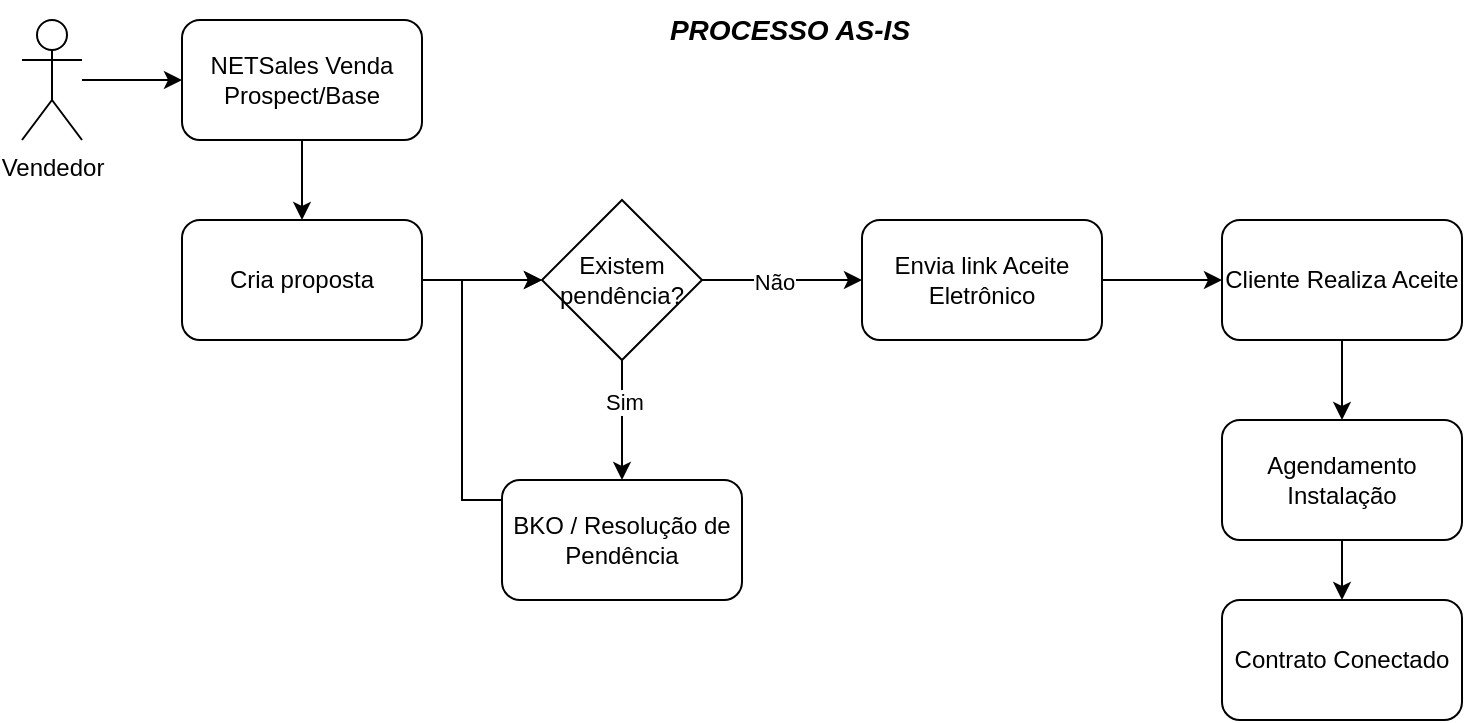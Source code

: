 <mxfile version="28.1.1" pages="2">
  <diagram name="AS-IS v1" id="zc7PA5ZO6FHHFADDSbGH">
    <mxGraphModel dx="946" dy="597" grid="1" gridSize="10" guides="1" tooltips="1" connect="1" arrows="1" fold="1" page="1" pageScale="1" pageWidth="827" pageHeight="1169" math="0" shadow="0">
      <root>
        <mxCell id="0" />
        <mxCell id="1" parent="0" />
        <mxCell id="cbqMdGAvc21Q7KIpxvI8-16" style="edgeStyle=orthogonalEdgeStyle;rounded=0;orthogonalLoop=1;jettySize=auto;html=1;entryX=0;entryY=0.5;entryDx=0;entryDy=0;" edge="1" parent="1" source="cbqMdGAvc21Q7KIpxvI8-1" target="cbqMdGAvc21Q7KIpxvI8-2">
          <mxGeometry relative="1" as="geometry" />
        </mxCell>
        <mxCell id="cbqMdGAvc21Q7KIpxvI8-1" value="Vendedor" style="shape=umlActor;verticalLabelPosition=bottom;verticalAlign=top;html=1;outlineConnect=0;" vertex="1" parent="1">
          <mxGeometry x="30" y="20" width="30" height="60" as="geometry" />
        </mxCell>
        <mxCell id="cbqMdGAvc21Q7KIpxvI8-6" style="edgeStyle=orthogonalEdgeStyle;rounded=0;orthogonalLoop=1;jettySize=auto;html=1;entryX=0;entryY=0.5;entryDx=0;entryDy=0;" edge="1" parent="1" source="cbqMdGAvc21Q7KIpxvI8-22" target="cbqMdGAvc21Q7KIpxvI8-5">
          <mxGeometry relative="1" as="geometry" />
        </mxCell>
        <mxCell id="cbqMdGAvc21Q7KIpxvI8-23" style="edgeStyle=orthogonalEdgeStyle;rounded=0;orthogonalLoop=1;jettySize=auto;html=1;entryX=0.5;entryY=0;entryDx=0;entryDy=0;" edge="1" parent="1" source="cbqMdGAvc21Q7KIpxvI8-2" target="cbqMdGAvc21Q7KIpxvI8-22">
          <mxGeometry relative="1" as="geometry" />
        </mxCell>
        <mxCell id="cbqMdGAvc21Q7KIpxvI8-2" value="NETSales Venda Prospect/Base" style="rounded=1;whiteSpace=wrap;html=1;" vertex="1" parent="1">
          <mxGeometry x="110" y="20" width="120" height="60" as="geometry" />
        </mxCell>
        <mxCell id="cbqMdGAvc21Q7KIpxvI8-8" style="edgeStyle=orthogonalEdgeStyle;rounded=0;orthogonalLoop=1;jettySize=auto;html=1;entryX=0.5;entryY=0;entryDx=0;entryDy=0;" edge="1" parent="1" source="cbqMdGAvc21Q7KIpxvI8-5" target="cbqMdGAvc21Q7KIpxvI8-7">
          <mxGeometry relative="1" as="geometry" />
        </mxCell>
        <mxCell id="cbqMdGAvc21Q7KIpxvI8-9" value="Sim" style="edgeLabel;html=1;align=center;verticalAlign=middle;resizable=0;points=[];" vertex="1" connectable="0" parent="cbqMdGAvc21Q7KIpxvI8-8">
          <mxGeometry x="-0.3" y="1" relative="1" as="geometry">
            <mxPoint as="offset" />
          </mxGeometry>
        </mxCell>
        <mxCell id="cbqMdGAvc21Q7KIpxvI8-12" style="edgeStyle=orthogonalEdgeStyle;rounded=0;orthogonalLoop=1;jettySize=auto;html=1;entryX=0;entryY=0.5;entryDx=0;entryDy=0;" edge="1" parent="1" source="cbqMdGAvc21Q7KIpxvI8-5" target="cbqMdGAvc21Q7KIpxvI8-11">
          <mxGeometry relative="1" as="geometry" />
        </mxCell>
        <mxCell id="cbqMdGAvc21Q7KIpxvI8-13" value="Não" style="edgeLabel;html=1;align=center;verticalAlign=middle;resizable=0;points=[];" vertex="1" connectable="0" parent="cbqMdGAvc21Q7KIpxvI8-12">
          <mxGeometry x="-0.114" y="-1" relative="1" as="geometry">
            <mxPoint as="offset" />
          </mxGeometry>
        </mxCell>
        <mxCell id="cbqMdGAvc21Q7KIpxvI8-5" value="Existem pendência?" style="rhombus;whiteSpace=wrap;html=1;" vertex="1" parent="1">
          <mxGeometry x="290" y="110" width="80" height="80" as="geometry" />
        </mxCell>
        <mxCell id="cbqMdGAvc21Q7KIpxvI8-10" style="edgeStyle=orthogonalEdgeStyle;rounded=0;orthogonalLoop=1;jettySize=auto;html=1;entryX=0;entryY=0.5;entryDx=0;entryDy=0;" edge="1" parent="1" source="cbqMdGAvc21Q7KIpxvI8-7" target="cbqMdGAvc21Q7KIpxvI8-5">
          <mxGeometry relative="1" as="geometry">
            <Array as="points">
              <mxPoint x="250" y="260" />
              <mxPoint x="250" y="150" />
            </Array>
          </mxGeometry>
        </mxCell>
        <mxCell id="cbqMdGAvc21Q7KIpxvI8-7" value="BKO / Resolução de Pendência" style="rounded=1;whiteSpace=wrap;html=1;" vertex="1" parent="1">
          <mxGeometry x="270" y="250" width="120" height="60" as="geometry" />
        </mxCell>
        <mxCell id="cbqMdGAvc21Q7KIpxvI8-15" value="" style="edgeStyle=orthogonalEdgeStyle;rounded=0;orthogonalLoop=1;jettySize=auto;html=1;" edge="1" parent="1" source="cbqMdGAvc21Q7KIpxvI8-11" target="cbqMdGAvc21Q7KIpxvI8-14">
          <mxGeometry relative="1" as="geometry" />
        </mxCell>
        <mxCell id="cbqMdGAvc21Q7KIpxvI8-11" value="Envia link Aceite Eletrônico" style="rounded=1;whiteSpace=wrap;html=1;" vertex="1" parent="1">
          <mxGeometry x="450" y="120" width="120" height="60" as="geometry" />
        </mxCell>
        <mxCell id="cbqMdGAvc21Q7KIpxvI8-18" value="" style="edgeStyle=orthogonalEdgeStyle;rounded=0;orthogonalLoop=1;jettySize=auto;html=1;" edge="1" parent="1" source="cbqMdGAvc21Q7KIpxvI8-14" target="cbqMdGAvc21Q7KIpxvI8-17">
          <mxGeometry relative="1" as="geometry" />
        </mxCell>
        <mxCell id="cbqMdGAvc21Q7KIpxvI8-14" value="Cliente Realiza Aceite" style="whiteSpace=wrap;html=1;rounded=1;" vertex="1" parent="1">
          <mxGeometry x="630" y="120" width="120" height="60" as="geometry" />
        </mxCell>
        <mxCell id="cbqMdGAvc21Q7KIpxvI8-20" value="" style="edgeStyle=orthogonalEdgeStyle;rounded=0;orthogonalLoop=1;jettySize=auto;html=1;" edge="1" parent="1" source="cbqMdGAvc21Q7KIpxvI8-17" target="cbqMdGAvc21Q7KIpxvI8-19">
          <mxGeometry relative="1" as="geometry" />
        </mxCell>
        <mxCell id="cbqMdGAvc21Q7KIpxvI8-17" value="Agendamento Instalação" style="whiteSpace=wrap;html=1;rounded=1;" vertex="1" parent="1">
          <mxGeometry x="630" y="220" width="120" height="60" as="geometry" />
        </mxCell>
        <mxCell id="cbqMdGAvc21Q7KIpxvI8-19" value="Contrato Conectado" style="whiteSpace=wrap;html=1;rounded=1;" vertex="1" parent="1">
          <mxGeometry x="630" y="310" width="120" height="60" as="geometry" />
        </mxCell>
        <mxCell id="cbqMdGAvc21Q7KIpxvI8-21" value="PROCESSO AS-IS" style="text;html=1;align=center;verticalAlign=middle;whiteSpace=wrap;rounded=0;fontStyle=3;fontSize=14;" vertex="1" parent="1">
          <mxGeometry x="219" y="10" width="390" height="30" as="geometry" />
        </mxCell>
        <mxCell id="cbqMdGAvc21Q7KIpxvI8-22" value="Cria proposta" style="rounded=1;whiteSpace=wrap;html=1;" vertex="1" parent="1">
          <mxGeometry x="110" y="120" width="120" height="60" as="geometry" />
        </mxCell>
      </root>
    </mxGraphModel>
  </diagram>
  <diagram name="TO-BE V1" id="-n7VeTYAakfEg45z4rCS">
    <mxGraphModel dx="946" dy="597" grid="1" gridSize="10" guides="1" tooltips="1" connect="1" arrows="1" fold="1" page="1" pageScale="1" pageWidth="827" pageHeight="1169" math="0" shadow="0">
      <root>
        <mxCell id="lpDQeLHYhMqFMCg2tTYA-0" />
        <mxCell id="lpDQeLHYhMqFMCg2tTYA-1" parent="lpDQeLHYhMqFMCg2tTYA-0" />
        <mxCell id="lpDQeLHYhMqFMCg2tTYA-2" style="edgeStyle=orthogonalEdgeStyle;rounded=0;orthogonalLoop=1;jettySize=auto;html=1;entryX=0;entryY=0.5;entryDx=0;entryDy=0;" edge="1" parent="lpDQeLHYhMqFMCg2tTYA-1" source="lpDQeLHYhMqFMCg2tTYA-3" target="lpDQeLHYhMqFMCg2tTYA-6">
          <mxGeometry relative="1" as="geometry" />
        </mxCell>
        <mxCell id="lpDQeLHYhMqFMCg2tTYA-3" value="Vendedor" style="shape=umlActor;verticalLabelPosition=bottom;verticalAlign=top;html=1;outlineConnect=0;" vertex="1" parent="lpDQeLHYhMqFMCg2tTYA-1">
          <mxGeometry x="30" y="20" width="30" height="60" as="geometry" />
        </mxCell>
        <mxCell id="lpDQeLHYhMqFMCg2tTYA-4" style="edgeStyle=orthogonalEdgeStyle;rounded=0;orthogonalLoop=1;jettySize=auto;html=1;entryX=0;entryY=0.5;entryDx=0;entryDy=0;" edge="1" parent="lpDQeLHYhMqFMCg2tTYA-1" source="lpDQeLHYhMqFMCg2tTYA-22" target="lpDQeLHYhMqFMCg2tTYA-11">
          <mxGeometry relative="1" as="geometry" />
        </mxCell>
        <mxCell id="lpDQeLHYhMqFMCg2tTYA-5" style="edgeStyle=orthogonalEdgeStyle;rounded=0;orthogonalLoop=1;jettySize=auto;html=1;entryX=0.5;entryY=0;entryDx=0;entryDy=0;" edge="1" parent="lpDQeLHYhMqFMCg2tTYA-1" source="lpDQeLHYhMqFMCg2tTYA-6" target="lpDQeLHYhMqFMCg2tTYA-22">
          <mxGeometry relative="1" as="geometry" />
        </mxCell>
        <mxCell id="lpDQeLHYhMqFMCg2tTYA-6" value="NETSales Venda Prospect/Base" style="rounded=1;whiteSpace=wrap;html=1;" vertex="1" parent="lpDQeLHYhMqFMCg2tTYA-1">
          <mxGeometry x="110" y="20" width="120" height="60" as="geometry" />
        </mxCell>
        <mxCell id="lpDQeLHYhMqFMCg2tTYA-7" style="edgeStyle=orthogonalEdgeStyle;rounded=0;orthogonalLoop=1;jettySize=auto;html=1;entryX=0.5;entryY=0;entryDx=0;entryDy=0;" edge="1" parent="lpDQeLHYhMqFMCg2tTYA-1" source="lpDQeLHYhMqFMCg2tTYA-11" target="lpDQeLHYhMqFMCg2tTYA-13">
          <mxGeometry relative="1" as="geometry" />
        </mxCell>
        <mxCell id="lpDQeLHYhMqFMCg2tTYA-8" value="Sim" style="edgeLabel;html=1;align=center;verticalAlign=middle;resizable=0;points=[];" vertex="1" connectable="0" parent="lpDQeLHYhMqFMCg2tTYA-7">
          <mxGeometry x="-0.3" y="1" relative="1" as="geometry">
            <mxPoint as="offset" />
          </mxGeometry>
        </mxCell>
        <mxCell id="lpDQeLHYhMqFMCg2tTYA-9" style="edgeStyle=orthogonalEdgeStyle;rounded=0;orthogonalLoop=1;jettySize=auto;html=1;entryX=0;entryY=0.5;entryDx=0;entryDy=0;" edge="1" parent="lpDQeLHYhMqFMCg2tTYA-1" source="lpDQeLHYhMqFMCg2tTYA-11" target="lpDQeLHYhMqFMCg2tTYA-15">
          <mxGeometry relative="1" as="geometry" />
        </mxCell>
        <mxCell id="lpDQeLHYhMqFMCg2tTYA-10" value="Não" style="edgeLabel;html=1;align=center;verticalAlign=middle;resizable=0;points=[];" vertex="1" connectable="0" parent="lpDQeLHYhMqFMCg2tTYA-9">
          <mxGeometry x="-0.114" y="-1" relative="1" as="geometry">
            <mxPoint as="offset" />
          </mxGeometry>
        </mxCell>
        <mxCell id="lpDQeLHYhMqFMCg2tTYA-11" value="Existem pendência?" style="rhombus;whiteSpace=wrap;html=1;" vertex="1" parent="lpDQeLHYhMqFMCg2tTYA-1">
          <mxGeometry x="290" y="110" width="80" height="80" as="geometry" />
        </mxCell>
        <mxCell id="lpDQeLHYhMqFMCg2tTYA-12" style="edgeStyle=orthogonalEdgeStyle;rounded=0;orthogonalLoop=1;jettySize=auto;html=1;entryX=0;entryY=0.5;entryDx=0;entryDy=0;" edge="1" parent="lpDQeLHYhMqFMCg2tTYA-1" source="lpDQeLHYhMqFMCg2tTYA-13" target="lpDQeLHYhMqFMCg2tTYA-11">
          <mxGeometry relative="1" as="geometry">
            <Array as="points">
              <mxPoint x="250" y="260" />
              <mxPoint x="250" y="150" />
            </Array>
          </mxGeometry>
        </mxCell>
        <mxCell id="lpDQeLHYhMqFMCg2tTYA-13" value="BKO / Resolução de Pendência" style="rounded=1;whiteSpace=wrap;html=1;" vertex="1" parent="lpDQeLHYhMqFMCg2tTYA-1">
          <mxGeometry x="270" y="250" width="120" height="60" as="geometry" />
        </mxCell>
        <mxCell id="lpDQeLHYhMqFMCg2tTYA-14" value="" style="edgeStyle=orthogonalEdgeStyle;rounded=0;orthogonalLoop=1;jettySize=auto;html=1;" edge="1" parent="lpDQeLHYhMqFMCg2tTYA-1" source="lpDQeLHYhMqFMCg2tTYA-15" target="lpDQeLHYhMqFMCg2tTYA-17">
          <mxGeometry relative="1" as="geometry" />
        </mxCell>
        <mxCell id="lpDQeLHYhMqFMCg2tTYA-15" value="Envia link Aceite Eletrônico" style="rounded=1;whiteSpace=wrap;html=1;" vertex="1" parent="lpDQeLHYhMqFMCg2tTYA-1">
          <mxGeometry x="450" y="120" width="120" height="60" as="geometry" />
        </mxCell>
        <mxCell id="lpDQeLHYhMqFMCg2tTYA-16" value="" style="edgeStyle=orthogonalEdgeStyle;rounded=0;orthogonalLoop=1;jettySize=auto;html=1;" edge="1" parent="lpDQeLHYhMqFMCg2tTYA-1" source="lpDQeLHYhMqFMCg2tTYA-17" target="lpDQeLHYhMqFMCg2tTYA-19">
          <mxGeometry relative="1" as="geometry" />
        </mxCell>
        <mxCell id="lpDQeLHYhMqFMCg2tTYA-17" value="Cliente Realiza Aceite" style="whiteSpace=wrap;html=1;rounded=1;" vertex="1" parent="lpDQeLHYhMqFMCg2tTYA-1">
          <mxGeometry x="630" y="120" width="120" height="60" as="geometry" />
        </mxCell>
        <mxCell id="lpDQeLHYhMqFMCg2tTYA-18" value="" style="edgeStyle=orthogonalEdgeStyle;rounded=0;orthogonalLoop=1;jettySize=auto;html=1;" edge="1" parent="lpDQeLHYhMqFMCg2tTYA-1" source="lpDQeLHYhMqFMCg2tTYA-19" target="lpDQeLHYhMqFMCg2tTYA-20">
          <mxGeometry relative="1" as="geometry" />
        </mxCell>
        <mxCell id="lpDQeLHYhMqFMCg2tTYA-19" value="Agendamento Instalação" style="whiteSpace=wrap;html=1;rounded=1;" vertex="1" parent="lpDQeLHYhMqFMCg2tTYA-1">
          <mxGeometry x="630" y="220" width="120" height="60" as="geometry" />
        </mxCell>
        <mxCell id="lpDQeLHYhMqFMCg2tTYA-20" value="Contrato Conectado" style="whiteSpace=wrap;html=1;rounded=1;" vertex="1" parent="lpDQeLHYhMqFMCg2tTYA-1">
          <mxGeometry x="630" y="310" width="120" height="60" as="geometry" />
        </mxCell>
        <mxCell id="lpDQeLHYhMqFMCg2tTYA-21" value="PROCESSO AS-IS" style="text;html=1;align=center;verticalAlign=middle;whiteSpace=wrap;rounded=0;fontStyle=3;fontSize=14;" vertex="1" parent="lpDQeLHYhMqFMCg2tTYA-1">
          <mxGeometry x="219" y="10" width="390" height="30" as="geometry" />
        </mxCell>
        <mxCell id="lpDQeLHYhMqFMCg2tTYA-22" value="Cria proposta" style="rounded=1;whiteSpace=wrap;html=1;" vertex="1" parent="lpDQeLHYhMqFMCg2tTYA-1">
          <mxGeometry x="110" y="120" width="120" height="60" as="geometry" />
        </mxCell>
      </root>
    </mxGraphModel>
  </diagram>
</mxfile>
